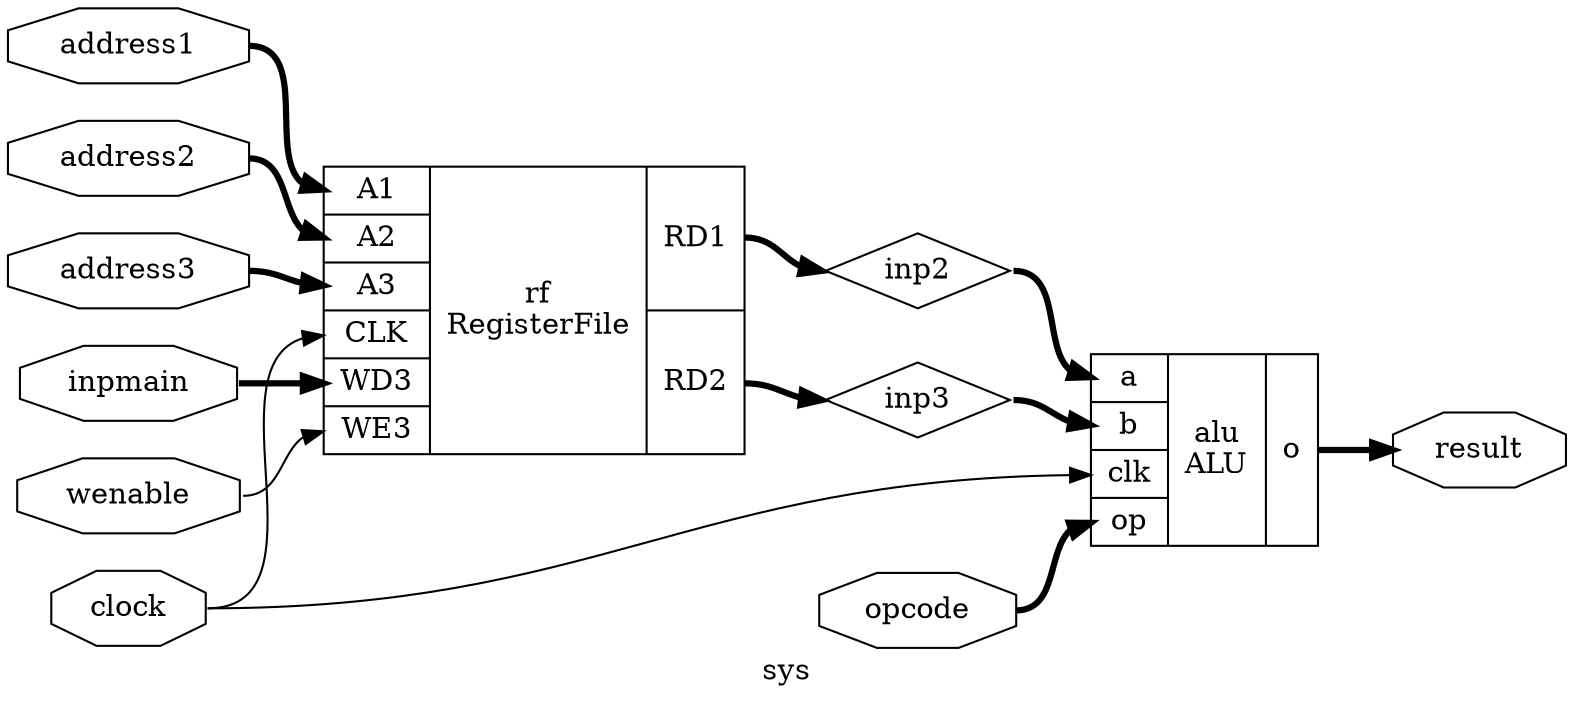 digraph "sys" {
label="sys";
rankdir="LR";
remincross=true;
n1 [ shape=diamond, label="inp3", color="black", fontcolor="black" ];
n2 [ shape=diamond, label="inp2", color="black", fontcolor="black" ];
n3 [ shape=octagon, label="result", color="black", fontcolor="black" ];
n4 [ shape=octagon, label="wenable", color="black", fontcolor="black" ];
n5 [ shape=octagon, label="clock", color="black", fontcolor="black" ];
n6 [ shape=octagon, label="opcode", color="black", fontcolor="black" ];
n7 [ shape=octagon, label="address3", color="black", fontcolor="black" ];
n8 [ shape=octagon, label="address2", color="black", fontcolor="black" ];
n9 [ shape=octagon, label="address1", color="black", fontcolor="black" ];
n10 [ shape=octagon, label="inpmain", color="black", fontcolor="black" ];
c16 [ shape=record, label="{{<p11> a|<p12> b|<p13> clk|<p14> op}|alu\nALU|{<p15> o}}",  ];
c25 [ shape=record, label="{{<p17> A1|<p18> A2|<p19> A3|<p20> CLK|<p21> WD3|<p22> WE3}|rf\nRegisterFile|{<p23> RD1|<p24> RD2}}",  ];
c25:p24:e -> n1:w [color="black", fontcolor="black", style="setlinewidth(3)", label=""];
n1:e -> c16:p12:w [color="black", fontcolor="black", style="setlinewidth(3)", label=""];
n10:e -> c25:p21:w [color="black", fontcolor="black", style="setlinewidth(3)", label=""];
c25:p23:e -> n2:w [color="black", fontcolor="black", style="setlinewidth(3)", label=""];
n2:e -> c16:p11:w [color="black", fontcolor="black", style="setlinewidth(3)", label=""];
c16:p15:e -> n3:w [color="black", fontcolor="black", style="setlinewidth(3)", label=""];
n4:e -> c25:p22:w [color="black", fontcolor="black", label=""];
n5:e -> c16:p13:w [color="black", fontcolor="black", label=""];
n5:e -> c25:p20:w [color="black", fontcolor="black", label=""];
n6:e -> c16:p14:w [color="black", fontcolor="black", style="setlinewidth(3)", label=""];
n7:e -> c25:p19:w [color="black", fontcolor="black", style="setlinewidth(3)", label=""];
n8:e -> c25:p18:w [color="black", fontcolor="black", style="setlinewidth(3)", label=""];
n9:e -> c25:p17:w [color="black", fontcolor="black", style="setlinewidth(3)", label=""];
}

